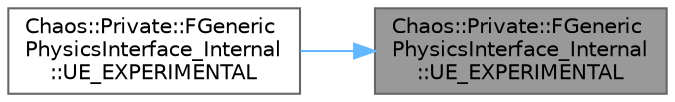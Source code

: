 digraph "Chaos::Private::FGenericPhysicsInterface_Internal::UE_EXPERIMENTAL"
{
 // INTERACTIVE_SVG=YES
 // LATEX_PDF_SIZE
  bgcolor="transparent";
  edge [fontname=Helvetica,fontsize=10,labelfontname=Helvetica,labelfontsize=10];
  node [fontname=Helvetica,fontsize=10,shape=box,height=0.2,width=0.4];
  rankdir="RL";
  Node1 [id="Node000001",label="Chaos::Private::FGeneric\lPhysicsInterface_Internal\l::UE_EXPERIMENTAL",height=0.2,width=0.4,color="gray40", fillcolor="grey60", style="filled", fontcolor="black",tooltip="INTERNAL USE ONLY Physics thread shape sweep: Trace a FCollisionShape against the world and return to..."];
  Node1 -> Node2 [id="edge1_Node000001_Node000002",dir="back",color="steelblue1",style="solid",tooltip=" "];
  Node2 [id="Node000002",label="Chaos::Private::FGeneric\lPhysicsInterface_Internal\l::UE_EXPERIMENTAL",height=0.2,width=0.4,color="grey40", fillcolor="white", style="filled",URL="$d3/d77/structChaos_1_1Private_1_1FGenericPhysicsInterface__Internal.html#a69b258cd090f5110764796ef1a445541",tooltip="INTERNAL USE ONLY Physics thread raycast query: Trace a ray against the world and return touching hit..."];
}
